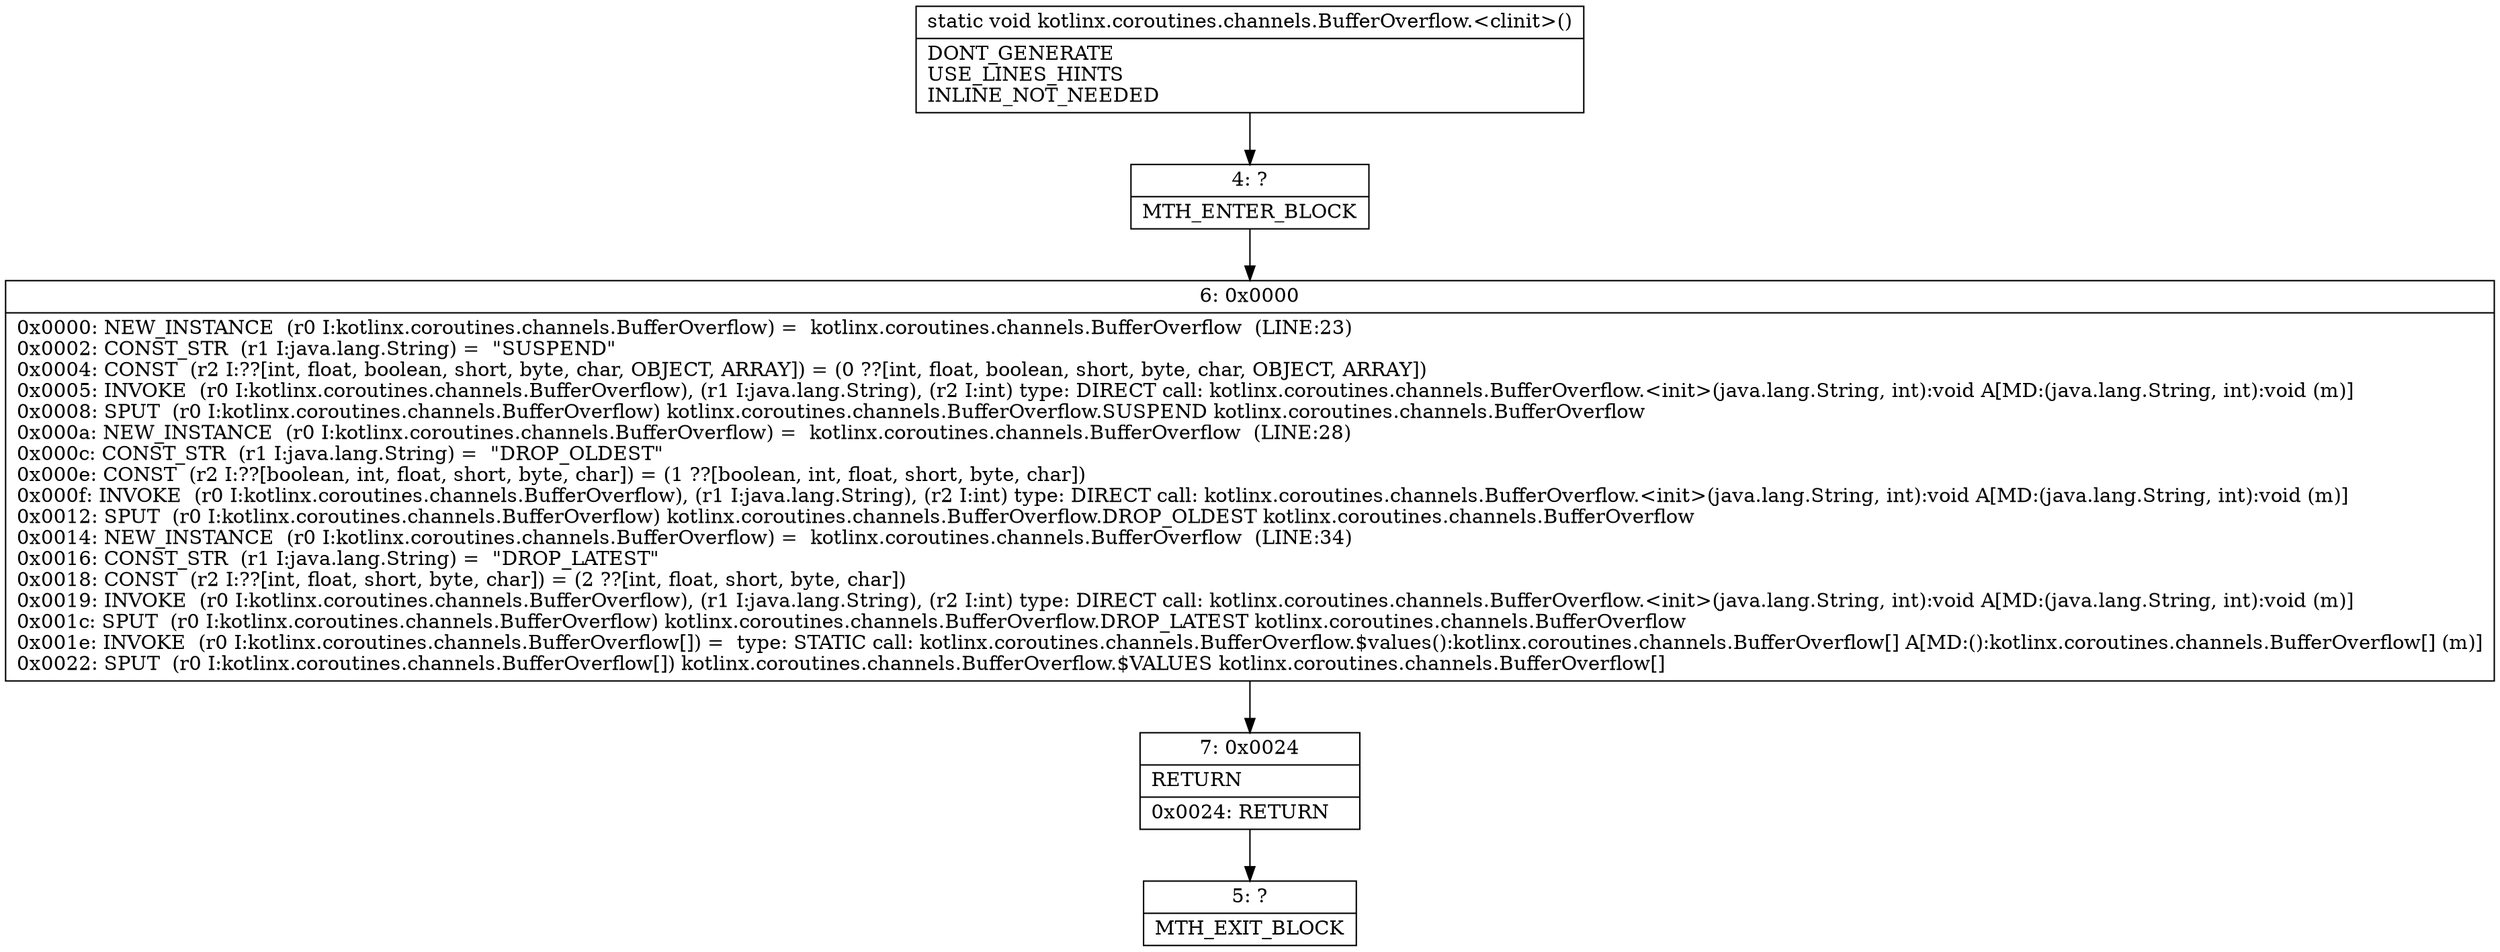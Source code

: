 digraph "CFG forkotlinx.coroutines.channels.BufferOverflow.\<clinit\>()V" {
Node_4 [shape=record,label="{4\:\ ?|MTH_ENTER_BLOCK\l}"];
Node_6 [shape=record,label="{6\:\ 0x0000|0x0000: NEW_INSTANCE  (r0 I:kotlinx.coroutines.channels.BufferOverflow) =  kotlinx.coroutines.channels.BufferOverflow  (LINE:23)\l0x0002: CONST_STR  (r1 I:java.lang.String) =  \"SUSPEND\" \l0x0004: CONST  (r2 I:??[int, float, boolean, short, byte, char, OBJECT, ARRAY]) = (0 ??[int, float, boolean, short, byte, char, OBJECT, ARRAY]) \l0x0005: INVOKE  (r0 I:kotlinx.coroutines.channels.BufferOverflow), (r1 I:java.lang.String), (r2 I:int) type: DIRECT call: kotlinx.coroutines.channels.BufferOverflow.\<init\>(java.lang.String, int):void A[MD:(java.lang.String, int):void (m)]\l0x0008: SPUT  (r0 I:kotlinx.coroutines.channels.BufferOverflow) kotlinx.coroutines.channels.BufferOverflow.SUSPEND kotlinx.coroutines.channels.BufferOverflow \l0x000a: NEW_INSTANCE  (r0 I:kotlinx.coroutines.channels.BufferOverflow) =  kotlinx.coroutines.channels.BufferOverflow  (LINE:28)\l0x000c: CONST_STR  (r1 I:java.lang.String) =  \"DROP_OLDEST\" \l0x000e: CONST  (r2 I:??[boolean, int, float, short, byte, char]) = (1 ??[boolean, int, float, short, byte, char]) \l0x000f: INVOKE  (r0 I:kotlinx.coroutines.channels.BufferOverflow), (r1 I:java.lang.String), (r2 I:int) type: DIRECT call: kotlinx.coroutines.channels.BufferOverflow.\<init\>(java.lang.String, int):void A[MD:(java.lang.String, int):void (m)]\l0x0012: SPUT  (r0 I:kotlinx.coroutines.channels.BufferOverflow) kotlinx.coroutines.channels.BufferOverflow.DROP_OLDEST kotlinx.coroutines.channels.BufferOverflow \l0x0014: NEW_INSTANCE  (r0 I:kotlinx.coroutines.channels.BufferOverflow) =  kotlinx.coroutines.channels.BufferOverflow  (LINE:34)\l0x0016: CONST_STR  (r1 I:java.lang.String) =  \"DROP_LATEST\" \l0x0018: CONST  (r2 I:??[int, float, short, byte, char]) = (2 ??[int, float, short, byte, char]) \l0x0019: INVOKE  (r0 I:kotlinx.coroutines.channels.BufferOverflow), (r1 I:java.lang.String), (r2 I:int) type: DIRECT call: kotlinx.coroutines.channels.BufferOverflow.\<init\>(java.lang.String, int):void A[MD:(java.lang.String, int):void (m)]\l0x001c: SPUT  (r0 I:kotlinx.coroutines.channels.BufferOverflow) kotlinx.coroutines.channels.BufferOverflow.DROP_LATEST kotlinx.coroutines.channels.BufferOverflow \l0x001e: INVOKE  (r0 I:kotlinx.coroutines.channels.BufferOverflow[]) =  type: STATIC call: kotlinx.coroutines.channels.BufferOverflow.$values():kotlinx.coroutines.channels.BufferOverflow[] A[MD:():kotlinx.coroutines.channels.BufferOverflow[] (m)]\l0x0022: SPUT  (r0 I:kotlinx.coroutines.channels.BufferOverflow[]) kotlinx.coroutines.channels.BufferOverflow.$VALUES kotlinx.coroutines.channels.BufferOverflow[] \l}"];
Node_7 [shape=record,label="{7\:\ 0x0024|RETURN\l|0x0024: RETURN   \l}"];
Node_5 [shape=record,label="{5\:\ ?|MTH_EXIT_BLOCK\l}"];
MethodNode[shape=record,label="{static void kotlinx.coroutines.channels.BufferOverflow.\<clinit\>()  | DONT_GENERATE\lUSE_LINES_HINTS\lINLINE_NOT_NEEDED\l}"];
MethodNode -> Node_4;Node_4 -> Node_6;
Node_6 -> Node_7;
Node_7 -> Node_5;
}

